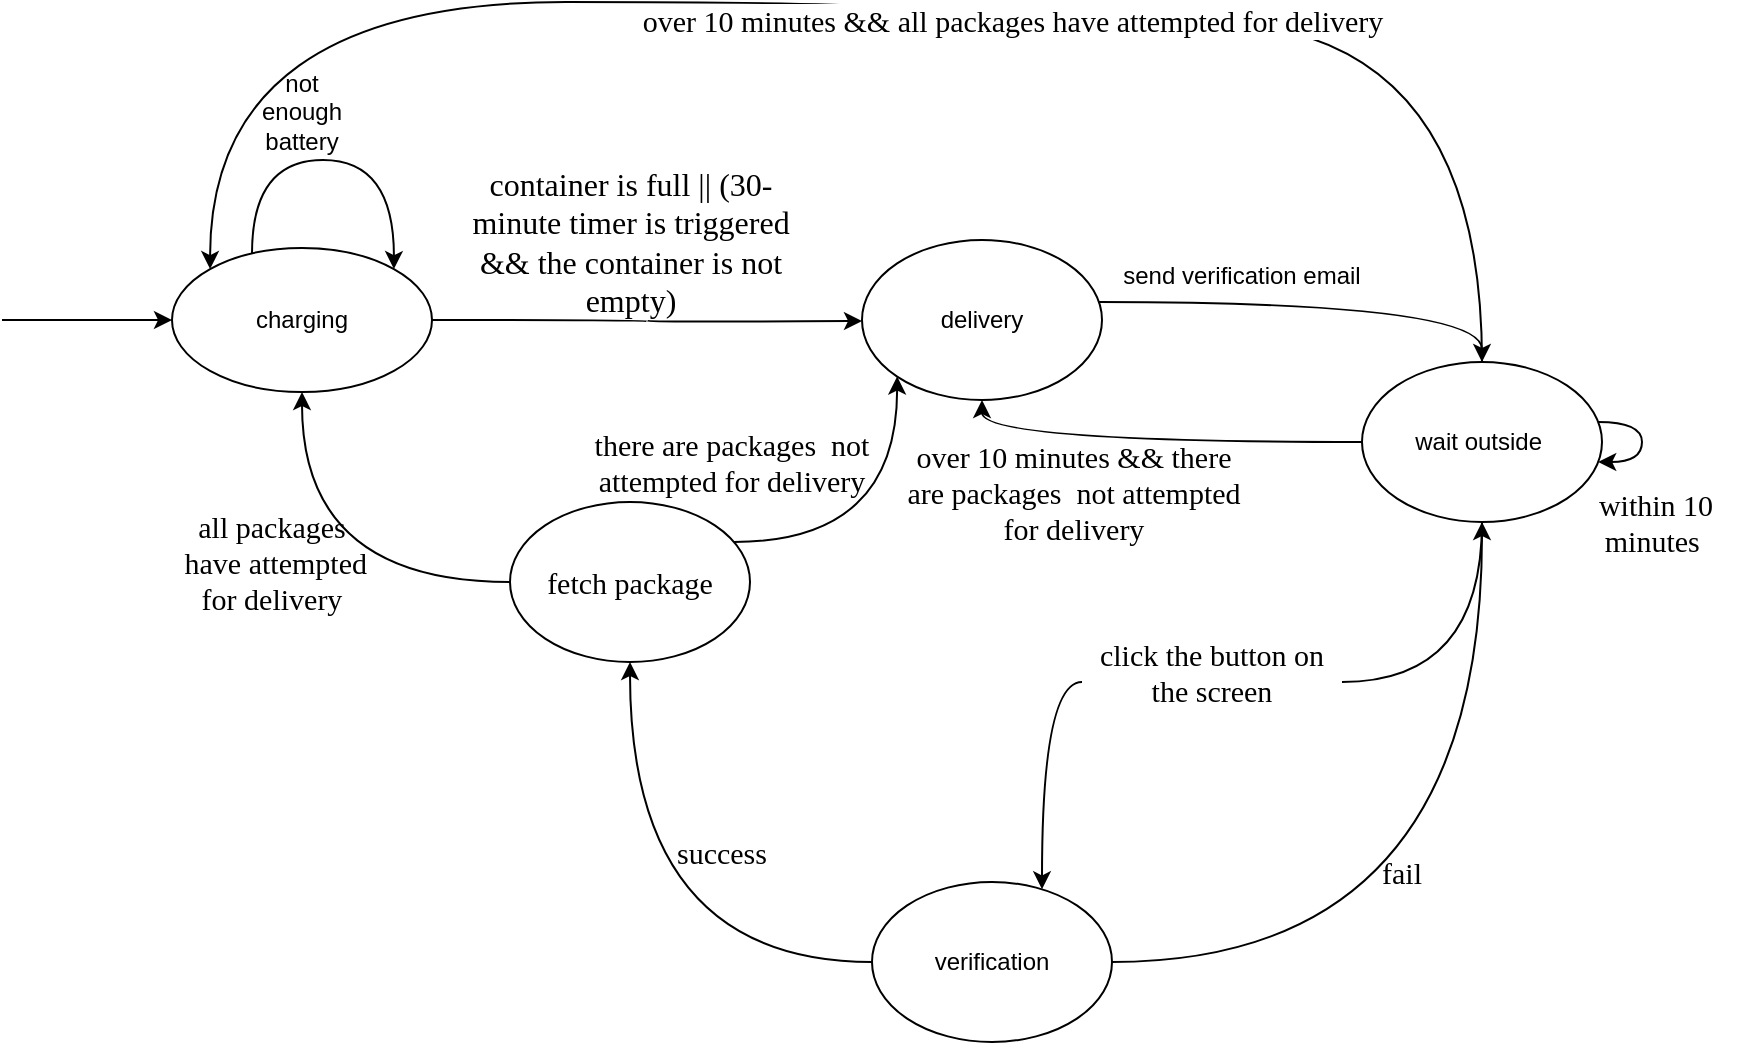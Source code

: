 <mxfile version="16.6.2" type="github">
  <diagram id="aV-KjRm5k6Hzm0Z0yOgn" name="Page-1">
    <mxGraphModel dx="946" dy="645" grid="1" gridSize="10" guides="1" tooltips="1" connect="1" arrows="1" fold="1" page="1" pageScale="1" pageWidth="827" pageHeight="1169" math="0" shadow="0">
      <root>
        <mxCell id="0" />
        <mxCell id="1" parent="0" />
        <mxCell id="QECbDP-TXOVA0_4xVjSr-7" style="edgeStyle=orthogonalEdgeStyle;curved=1;rounded=0;orthogonalLoop=1;jettySize=auto;html=1;" parent="1" source="QECbDP-TXOVA0_4xVjSr-1" edge="1">
          <mxGeometry relative="1" as="geometry">
            <mxPoint x="470" y="189.5" as="targetPoint" />
          </mxGeometry>
        </mxCell>
        <mxCell id="QECbDP-TXOVA0_4xVjSr-1" value="charging" style="ellipse;whiteSpace=wrap;html=1;" parent="1" vertex="1">
          <mxGeometry x="125" y="153" width="130" height="72" as="geometry" />
        </mxCell>
        <mxCell id="QECbDP-TXOVA0_4xVjSr-3" style="edgeStyle=orthogonalEdgeStyle;rounded=0;orthogonalLoop=1;jettySize=auto;html=1;entryX=1;entryY=0;entryDx=0;entryDy=0;curved=1;" parent="1" source="QECbDP-TXOVA0_4xVjSr-1" target="QECbDP-TXOVA0_4xVjSr-1" edge="1">
          <mxGeometry relative="1" as="geometry">
            <Array as="points">
              <mxPoint x="165" y="109" />
              <mxPoint x="236" y="109" />
            </Array>
          </mxGeometry>
        </mxCell>
        <mxCell id="QECbDP-TXOVA0_4xVjSr-4" value="" style="endArrow=classic;html=1;rounded=0;curved=1;entryX=0;entryY=0.5;entryDx=0;entryDy=0;" parent="1" target="QECbDP-TXOVA0_4xVjSr-1" edge="1">
          <mxGeometry width="50" height="50" relative="1" as="geometry">
            <mxPoint x="40" y="189" as="sourcePoint" />
            <mxPoint x="440" y="369" as="targetPoint" />
          </mxGeometry>
        </mxCell>
        <mxCell id="QECbDP-TXOVA0_4xVjSr-5" value="not enough battery" style="text;html=1;strokeColor=none;fillColor=none;align=center;verticalAlign=middle;whiteSpace=wrap;rounded=0;" parent="1" vertex="1">
          <mxGeometry x="160" y="70" width="60" height="30" as="geometry" />
        </mxCell>
        <mxCell id="QECbDP-TXOVA0_4xVjSr-9" value="&lt;div class=&quot;page&quot; title=&quot;Page 3&quot; style=&quot;color: rgb(0 , 0 , 0) ; font-style: normal ; font-weight: normal ; letter-spacing: normal ; text-indent: 0px ; text-transform: none ; word-spacing: 0px ; text-decoration: none&quot;&gt;&lt;div class=&quot;layoutArea&quot;&gt;&lt;div class=&quot;column&quot;&gt;&lt;p&gt;&lt;span style=&quot;font-size: 12pt ; font-family: &amp;#34;timesnewromanpsmt&amp;#34;&quot;&gt;container is full || (30-minute timer is triggered &amp;amp;&amp;amp; the container is not empty)&lt;/span&gt;&lt;/p&gt;&lt;/div&gt;&lt;/div&gt;&lt;/div&gt;" style="text;html=1;strokeColor=none;fillColor=none;align=center;verticalAlign=middle;whiteSpace=wrap;rounded=0;" parent="1" vertex="1">
          <mxGeometry x="261.5" y="110" width="185" height="79" as="geometry" />
        </mxCell>
        <mxCell id="pubzBBKliFy5d-iKKgvz-37" style="edgeStyle=orthogonalEdgeStyle;rounded=0;orthogonalLoop=1;jettySize=auto;html=1;entryX=0.5;entryY=0;entryDx=0;entryDy=0;fontFamily=Times New Roman;fontSize=15;curved=1;" edge="1" parent="1" source="pubzBBKliFy5d-iKKgvz-3" target="pubzBBKliFy5d-iKKgvz-5">
          <mxGeometry relative="1" as="geometry">
            <Array as="points">
              <mxPoint x="780" y="180" />
            </Array>
          </mxGeometry>
        </mxCell>
        <mxCell id="pubzBBKliFy5d-iKKgvz-3" value="delivery" style="ellipse;whiteSpace=wrap;html=1;" vertex="1" parent="1">
          <mxGeometry x="470" y="149" width="120" height="80" as="geometry" />
        </mxCell>
        <mxCell id="pubzBBKliFy5d-iKKgvz-10" style="rounded=0;orthogonalLoop=1;jettySize=auto;html=1;edgeStyle=orthogonalEdgeStyle;curved=1;startArrow=none;" edge="1" parent="1" source="pubzBBKliFy5d-iKKgvz-11" target="pubzBBKliFy5d-iKKgvz-9">
          <mxGeometry relative="1" as="geometry">
            <Array as="points">
              <mxPoint x="560" y="370" />
            </Array>
          </mxGeometry>
        </mxCell>
        <mxCell id="pubzBBKliFy5d-iKKgvz-31" style="edgeStyle=orthogonalEdgeStyle;curved=1;rounded=0;orthogonalLoop=1;jettySize=auto;html=1;entryX=0.5;entryY=1;entryDx=0;entryDy=0;fontFamily=Times New Roman;fontSize=15;" edge="1" parent="1" source="pubzBBKliFy5d-iKKgvz-5" target="pubzBBKliFy5d-iKKgvz-3">
          <mxGeometry relative="1" as="geometry" />
        </mxCell>
        <mxCell id="pubzBBKliFy5d-iKKgvz-38" style="edgeStyle=orthogonalEdgeStyle;curved=1;rounded=0;orthogonalLoop=1;jettySize=auto;html=1;entryX=0;entryY=0;entryDx=0;entryDy=0;fontFamily=Times New Roman;fontSize=15;" edge="1" parent="1" source="pubzBBKliFy5d-iKKgvz-5" target="QECbDP-TXOVA0_4xVjSr-1">
          <mxGeometry relative="1" as="geometry">
            <Array as="points">
              <mxPoint x="780" y="40" />
              <mxPoint x="500" y="40" />
              <mxPoint x="500" y="30" />
              <mxPoint x="144" y="30" />
            </Array>
          </mxGeometry>
        </mxCell>
        <mxCell id="pubzBBKliFy5d-iKKgvz-39" value="over 10 minutes &amp;amp;&amp;amp; all packages have attempted for delivery" style="edgeLabel;html=1;align=center;verticalAlign=middle;resizable=0;points=[];fontSize=15;fontFamily=Times New Roman;" vertex="1" connectable="0" parent="pubzBBKliFy5d-iKKgvz-38">
          <mxGeometry x="-0.147" y="-1" relative="1" as="geometry">
            <mxPoint as="offset" />
          </mxGeometry>
        </mxCell>
        <mxCell id="pubzBBKliFy5d-iKKgvz-5" value="wait outside&amp;nbsp;" style="ellipse;whiteSpace=wrap;html=1;" vertex="1" parent="1">
          <mxGeometry x="720" y="210" width="120" height="80" as="geometry" />
        </mxCell>
        <mxCell id="pubzBBKliFy5d-iKKgvz-7" value="send verification email" style="text;html=1;strokeColor=none;fillColor=none;align=center;verticalAlign=middle;whiteSpace=wrap;rounded=0;" vertex="1" parent="1">
          <mxGeometry x="595" y="153" width="130" height="27" as="geometry" />
        </mxCell>
        <mxCell id="pubzBBKliFy5d-iKKgvz-19" style="edgeStyle=orthogonalEdgeStyle;curved=1;rounded=0;orthogonalLoop=1;jettySize=auto;html=1;fontFamily=Times New Roman;fontSize=15;" edge="1" parent="1" source="pubzBBKliFy5d-iKKgvz-9" target="pubzBBKliFy5d-iKKgvz-18">
          <mxGeometry relative="1" as="geometry" />
        </mxCell>
        <mxCell id="pubzBBKliFy5d-iKKgvz-34" style="edgeStyle=orthogonalEdgeStyle;curved=1;rounded=0;orthogonalLoop=1;jettySize=auto;html=1;entryX=0.5;entryY=1;entryDx=0;entryDy=0;fontFamily=Times New Roman;fontSize=15;" edge="1" parent="1" source="pubzBBKliFy5d-iKKgvz-9" target="pubzBBKliFy5d-iKKgvz-5">
          <mxGeometry relative="1" as="geometry" />
        </mxCell>
        <mxCell id="pubzBBKliFy5d-iKKgvz-9" value="verification" style="ellipse;whiteSpace=wrap;html=1;" vertex="1" parent="1">
          <mxGeometry x="475" y="470" width="120" height="80" as="geometry" />
        </mxCell>
        <mxCell id="pubzBBKliFy5d-iKKgvz-12" style="edgeStyle=orthogonalEdgeStyle;rounded=0;orthogonalLoop=1;jettySize=auto;html=1;fontFamily=Times New Roman;fontSize=15;curved=1;" edge="1" parent="1" source="pubzBBKliFy5d-iKKgvz-5" target="pubzBBKliFy5d-iKKgvz-5">
          <mxGeometry relative="1" as="geometry">
            <Array as="points">
              <mxPoint x="800" y="290" />
            </Array>
          </mxGeometry>
        </mxCell>
        <mxCell id="pubzBBKliFy5d-iKKgvz-13" value="within 10 minutes&amp;nbsp;" style="text;html=1;strokeColor=none;fillColor=none;align=center;verticalAlign=middle;whiteSpace=wrap;rounded=0;fontFamily=Times New Roman;fontSize=15;" vertex="1" parent="1">
          <mxGeometry x="827" y="270" width="80" height="40" as="geometry" />
        </mxCell>
        <mxCell id="pubzBBKliFy5d-iKKgvz-15" value="fail" style="text;html=1;strokeColor=none;fillColor=none;align=center;verticalAlign=middle;whiteSpace=wrap;rounded=0;fontFamily=Times New Roman;fontSize=15;" vertex="1" parent="1">
          <mxGeometry x="720" y="460" width="40" height="10" as="geometry" />
        </mxCell>
        <mxCell id="pubzBBKliFy5d-iKKgvz-20" style="edgeStyle=orthogonalEdgeStyle;curved=1;rounded=0;orthogonalLoop=1;jettySize=auto;html=1;entryX=0;entryY=1;entryDx=0;entryDy=0;fontFamily=Times New Roman;fontSize=15;" edge="1" parent="1" source="pubzBBKliFy5d-iKKgvz-18" target="pubzBBKliFy5d-iKKgvz-3">
          <mxGeometry relative="1" as="geometry">
            <Array as="points">
              <mxPoint x="488" y="300" />
            </Array>
          </mxGeometry>
        </mxCell>
        <mxCell id="pubzBBKliFy5d-iKKgvz-26" style="edgeStyle=orthogonalEdgeStyle;curved=1;rounded=0;orthogonalLoop=1;jettySize=auto;html=1;entryX=0.5;entryY=1;entryDx=0;entryDy=0;fontFamily=Times New Roman;fontSize=15;exitX=0;exitY=0.5;exitDx=0;exitDy=0;" edge="1" parent="1" source="pubzBBKliFy5d-iKKgvz-18" target="QECbDP-TXOVA0_4xVjSr-1">
          <mxGeometry relative="1" as="geometry" />
        </mxCell>
        <mxCell id="pubzBBKliFy5d-iKKgvz-18" value="fetch package" style="ellipse;whiteSpace=wrap;html=1;fontFamily=Times New Roman;fontSize=15;" vertex="1" parent="1">
          <mxGeometry x="294" y="280" width="120" height="80" as="geometry" />
        </mxCell>
        <mxCell id="pubzBBKliFy5d-iKKgvz-21" value="there are packages &amp;nbsp;not attempted for delivery" style="text;html=1;strokeColor=none;fillColor=none;align=center;verticalAlign=middle;whiteSpace=wrap;rounded=0;fontFamily=Times New Roman;fontSize=15;" vertex="1" parent="1">
          <mxGeometry x="335" y="240" width="140" height="40" as="geometry" />
        </mxCell>
        <mxCell id="pubzBBKliFy5d-iKKgvz-23" value="over 10 minutes &amp;amp;&amp;amp;&amp;nbsp;there are packages &amp;nbsp;not attempted for delivery" style="text;html=1;strokeColor=none;fillColor=none;align=center;verticalAlign=middle;whiteSpace=wrap;rounded=0;fontFamily=Times New Roman;fontSize=15;" vertex="1" parent="1">
          <mxGeometry x="490" y="250" width="172" height="50" as="geometry" />
        </mxCell>
        <mxCell id="pubzBBKliFy5d-iKKgvz-27" value="all packages &amp;nbsp;have attempted for delivery" style="text;html=1;strokeColor=none;fillColor=none;align=center;verticalAlign=middle;whiteSpace=wrap;rounded=0;fontFamily=Times New Roman;fontSize=15;" vertex="1" parent="1">
          <mxGeometry x="120" y="290" width="110" height="40" as="geometry" />
        </mxCell>
        <mxCell id="pubzBBKliFy5d-iKKgvz-11" value="&lt;font style=&quot;font-size: 15px&quot; face=&quot;Times New Roman&quot;&gt;click the button on the screen&lt;/font&gt;" style="text;html=1;strokeColor=none;fillColor=none;align=center;verticalAlign=middle;whiteSpace=wrap;rounded=0;" vertex="1" parent="1">
          <mxGeometry x="580" y="340" width="130" height="50" as="geometry" />
        </mxCell>
        <mxCell id="pubzBBKliFy5d-iKKgvz-29" value="" style="rounded=0;orthogonalLoop=1;jettySize=auto;html=1;edgeStyle=orthogonalEdgeStyle;curved=1;endArrow=none;" edge="1" parent="1" source="pubzBBKliFy5d-iKKgvz-5" target="pubzBBKliFy5d-iKKgvz-11">
          <mxGeometry relative="1" as="geometry">
            <mxPoint x="710" y="310" as="sourcePoint" />
            <mxPoint x="560" y="473.638" as="targetPoint" />
            <Array as="points">
              <mxPoint x="710" y="370" />
            </Array>
          </mxGeometry>
        </mxCell>
        <mxCell id="pubzBBKliFy5d-iKKgvz-35" value="success" style="text;html=1;strokeColor=none;fillColor=none;align=center;verticalAlign=middle;whiteSpace=wrap;rounded=0;fontFamily=Times New Roman;fontSize=15;" vertex="1" parent="1">
          <mxGeometry x="370" y="440" width="60" height="30" as="geometry" />
        </mxCell>
      </root>
    </mxGraphModel>
  </diagram>
</mxfile>
